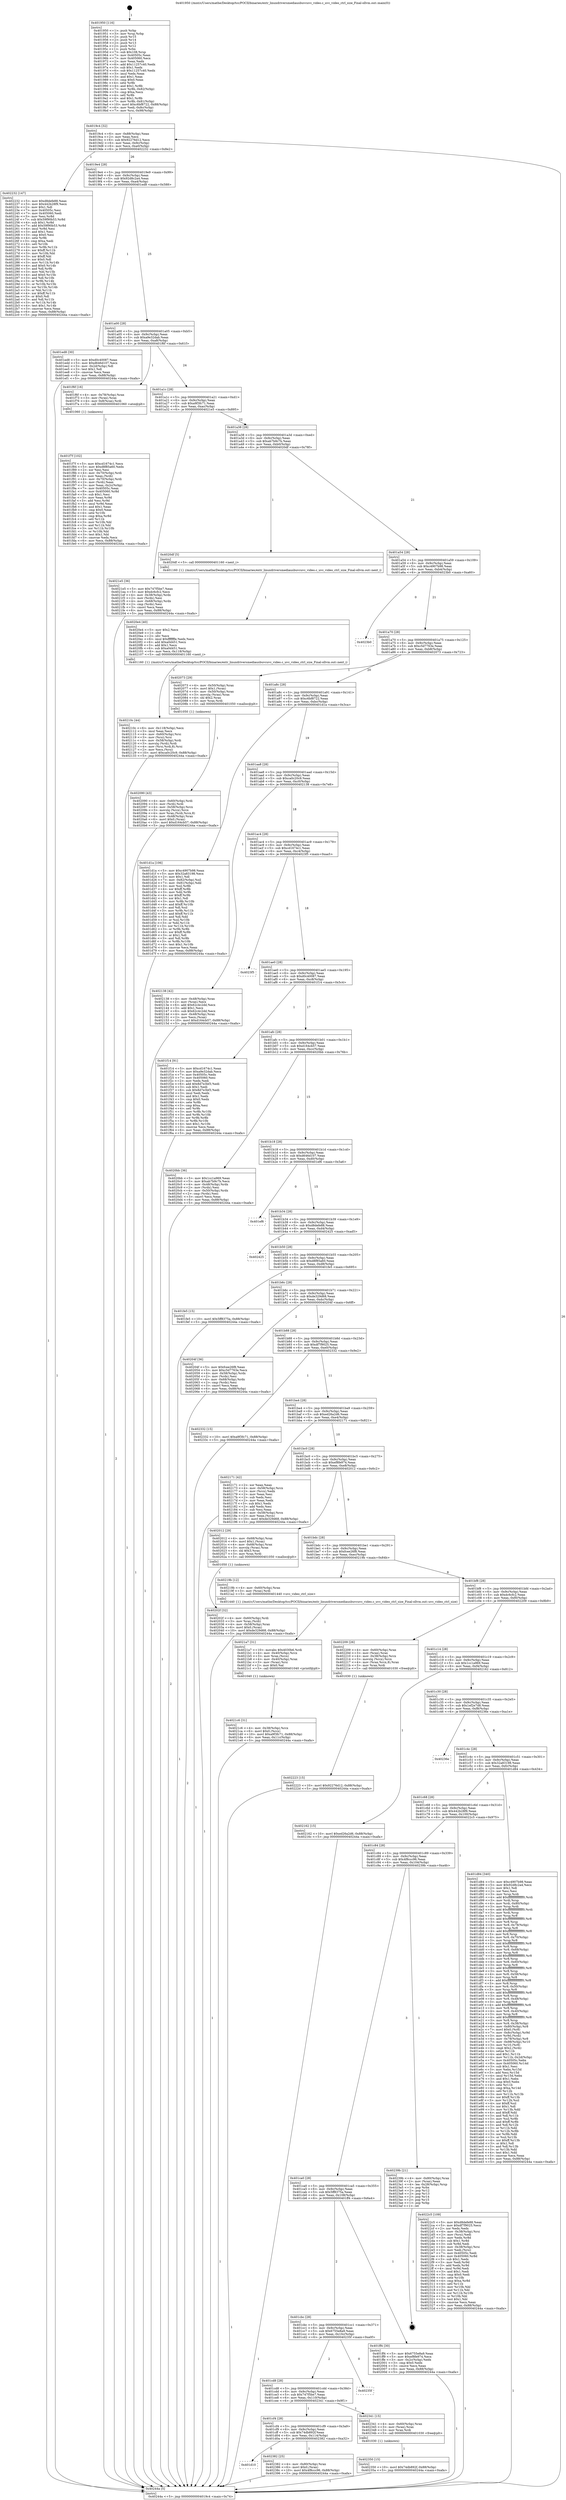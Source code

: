 digraph "0x401950" {
  label = "0x401950 (/mnt/c/Users/mathe/Desktop/tcc/POCII/binaries/extr_linuxdriversmediausbuvcuvc_video.c_uvc_video_ctrl_size_Final-ollvm.out::main(0))"
  labelloc = "t"
  node[shape=record]

  Entry [label="",width=0.3,height=0.3,shape=circle,fillcolor=black,style=filled]
  "0x4019c4" [label="{
     0x4019c4 [32]\l
     | [instrs]\l
     &nbsp;&nbsp;0x4019c4 \<+6\>: mov -0x88(%rbp),%eax\l
     &nbsp;&nbsp;0x4019ca \<+2\>: mov %eax,%ecx\l
     &nbsp;&nbsp;0x4019cc \<+6\>: sub $0x92276d12,%ecx\l
     &nbsp;&nbsp;0x4019d2 \<+6\>: mov %eax,-0x9c(%rbp)\l
     &nbsp;&nbsp;0x4019d8 \<+6\>: mov %ecx,-0xa0(%rbp)\l
     &nbsp;&nbsp;0x4019de \<+6\>: je 0000000000402232 \<main+0x8e2\>\l
  }"]
  "0x402232" [label="{
     0x402232 [147]\l
     | [instrs]\l
     &nbsp;&nbsp;0x402232 \<+5\>: mov $0xd8defe88,%eax\l
     &nbsp;&nbsp;0x402237 \<+5\>: mov $0x442b28f9,%ecx\l
     &nbsp;&nbsp;0x40223c \<+2\>: mov $0x1,%dl\l
     &nbsp;&nbsp;0x40223e \<+7\>: mov 0x40505c,%esi\l
     &nbsp;&nbsp;0x402245 \<+7\>: mov 0x405060,%edi\l
     &nbsp;&nbsp;0x40224c \<+3\>: mov %esi,%r8d\l
     &nbsp;&nbsp;0x40224f \<+7\>: sub $0x59f90b53,%r8d\l
     &nbsp;&nbsp;0x402256 \<+4\>: sub $0x1,%r8d\l
     &nbsp;&nbsp;0x40225a \<+7\>: add $0x59f90b53,%r8d\l
     &nbsp;&nbsp;0x402261 \<+4\>: imul %r8d,%esi\l
     &nbsp;&nbsp;0x402265 \<+3\>: and $0x1,%esi\l
     &nbsp;&nbsp;0x402268 \<+3\>: cmp $0x0,%esi\l
     &nbsp;&nbsp;0x40226b \<+4\>: sete %r9b\l
     &nbsp;&nbsp;0x40226f \<+3\>: cmp $0xa,%edi\l
     &nbsp;&nbsp;0x402272 \<+4\>: setl %r10b\l
     &nbsp;&nbsp;0x402276 \<+3\>: mov %r9b,%r11b\l
     &nbsp;&nbsp;0x402279 \<+4\>: xor $0xff,%r11b\l
     &nbsp;&nbsp;0x40227d \<+3\>: mov %r10b,%bl\l
     &nbsp;&nbsp;0x402280 \<+3\>: xor $0xff,%bl\l
     &nbsp;&nbsp;0x402283 \<+3\>: xor $0x0,%dl\l
     &nbsp;&nbsp;0x402286 \<+3\>: mov %r11b,%r14b\l
     &nbsp;&nbsp;0x402289 \<+4\>: and $0x0,%r14b\l
     &nbsp;&nbsp;0x40228d \<+3\>: and %dl,%r9b\l
     &nbsp;&nbsp;0x402290 \<+3\>: mov %bl,%r15b\l
     &nbsp;&nbsp;0x402293 \<+4\>: and $0x0,%r15b\l
     &nbsp;&nbsp;0x402297 \<+3\>: and %dl,%r10b\l
     &nbsp;&nbsp;0x40229a \<+3\>: or %r9b,%r14b\l
     &nbsp;&nbsp;0x40229d \<+3\>: or %r10b,%r15b\l
     &nbsp;&nbsp;0x4022a0 \<+3\>: xor %r15b,%r14b\l
     &nbsp;&nbsp;0x4022a3 \<+3\>: or %bl,%r11b\l
     &nbsp;&nbsp;0x4022a6 \<+4\>: xor $0xff,%r11b\l
     &nbsp;&nbsp;0x4022aa \<+3\>: or $0x0,%dl\l
     &nbsp;&nbsp;0x4022ad \<+3\>: and %dl,%r11b\l
     &nbsp;&nbsp;0x4022b0 \<+3\>: or %r11b,%r14b\l
     &nbsp;&nbsp;0x4022b3 \<+4\>: test $0x1,%r14b\l
     &nbsp;&nbsp;0x4022b7 \<+3\>: cmovne %ecx,%eax\l
     &nbsp;&nbsp;0x4022ba \<+6\>: mov %eax,-0x88(%rbp)\l
     &nbsp;&nbsp;0x4022c0 \<+5\>: jmp 000000000040244a \<main+0xafa\>\l
  }"]
  "0x4019e4" [label="{
     0x4019e4 [28]\l
     | [instrs]\l
     &nbsp;&nbsp;0x4019e4 \<+5\>: jmp 00000000004019e9 \<main+0x99\>\l
     &nbsp;&nbsp;0x4019e9 \<+6\>: mov -0x9c(%rbp),%eax\l
     &nbsp;&nbsp;0x4019ef \<+5\>: sub $0x92d8c2a4,%eax\l
     &nbsp;&nbsp;0x4019f4 \<+6\>: mov %eax,-0xa4(%rbp)\l
     &nbsp;&nbsp;0x4019fa \<+6\>: je 0000000000401ed8 \<main+0x588\>\l
  }"]
  Exit [label="",width=0.3,height=0.3,shape=circle,fillcolor=black,style=filled,peripheries=2]
  "0x401ed8" [label="{
     0x401ed8 [30]\l
     | [instrs]\l
     &nbsp;&nbsp;0x401ed8 \<+5\>: mov $0xd0c40087,%eax\l
     &nbsp;&nbsp;0x401edd \<+5\>: mov $0xd646d107,%ecx\l
     &nbsp;&nbsp;0x401ee2 \<+3\>: mov -0x2d(%rbp),%dl\l
     &nbsp;&nbsp;0x401ee5 \<+3\>: test $0x1,%dl\l
     &nbsp;&nbsp;0x401ee8 \<+3\>: cmovne %ecx,%eax\l
     &nbsp;&nbsp;0x401eeb \<+6\>: mov %eax,-0x88(%rbp)\l
     &nbsp;&nbsp;0x401ef1 \<+5\>: jmp 000000000040244a \<main+0xafa\>\l
  }"]
  "0x401a00" [label="{
     0x401a00 [28]\l
     | [instrs]\l
     &nbsp;&nbsp;0x401a00 \<+5\>: jmp 0000000000401a05 \<main+0xb5\>\l
     &nbsp;&nbsp;0x401a05 \<+6\>: mov -0x9c(%rbp),%eax\l
     &nbsp;&nbsp;0x401a0b \<+5\>: sub $0xa9e32dab,%eax\l
     &nbsp;&nbsp;0x401a10 \<+6\>: mov %eax,-0xa8(%rbp)\l
     &nbsp;&nbsp;0x401a16 \<+6\>: je 0000000000401f6f \<main+0x61f\>\l
  }"]
  "0x401d10" [label="{
     0x401d10\l
  }", style=dashed]
  "0x401f6f" [label="{
     0x401f6f [16]\l
     | [instrs]\l
     &nbsp;&nbsp;0x401f6f \<+4\>: mov -0x78(%rbp),%rax\l
     &nbsp;&nbsp;0x401f73 \<+3\>: mov (%rax),%rax\l
     &nbsp;&nbsp;0x401f76 \<+4\>: mov 0x8(%rax),%rdi\l
     &nbsp;&nbsp;0x401f7a \<+5\>: call 0000000000401060 \<atoi@plt\>\l
     | [calls]\l
     &nbsp;&nbsp;0x401060 \{1\} (unknown)\l
  }"]
  "0x401a1c" [label="{
     0x401a1c [28]\l
     | [instrs]\l
     &nbsp;&nbsp;0x401a1c \<+5\>: jmp 0000000000401a21 \<main+0xd1\>\l
     &nbsp;&nbsp;0x401a21 \<+6\>: mov -0x9c(%rbp),%eax\l
     &nbsp;&nbsp;0x401a27 \<+5\>: sub $0xa9f3fc71,%eax\l
     &nbsp;&nbsp;0x401a2c \<+6\>: mov %eax,-0xac(%rbp)\l
     &nbsp;&nbsp;0x401a32 \<+6\>: je 00000000004021e5 \<main+0x895\>\l
  }"]
  "0x402382" [label="{
     0x402382 [25]\l
     | [instrs]\l
     &nbsp;&nbsp;0x402382 \<+4\>: mov -0x80(%rbp),%rax\l
     &nbsp;&nbsp;0x402386 \<+6\>: movl $0x0,(%rax)\l
     &nbsp;&nbsp;0x40238c \<+10\>: movl $0x4f8ccc96,-0x88(%rbp)\l
     &nbsp;&nbsp;0x402396 \<+5\>: jmp 000000000040244a \<main+0xafa\>\l
  }"]
  "0x4021e5" [label="{
     0x4021e5 [36]\l
     | [instrs]\l
     &nbsp;&nbsp;0x4021e5 \<+5\>: mov $0x747f5be7,%eax\l
     &nbsp;&nbsp;0x4021ea \<+5\>: mov $0xdc6cfc2,%ecx\l
     &nbsp;&nbsp;0x4021ef \<+4\>: mov -0x38(%rbp),%rdx\l
     &nbsp;&nbsp;0x4021f3 \<+2\>: mov (%rdx),%esi\l
     &nbsp;&nbsp;0x4021f5 \<+4\>: mov -0x68(%rbp),%rdx\l
     &nbsp;&nbsp;0x4021f9 \<+2\>: cmp (%rdx),%esi\l
     &nbsp;&nbsp;0x4021fb \<+3\>: cmovl %ecx,%eax\l
     &nbsp;&nbsp;0x4021fe \<+6\>: mov %eax,-0x88(%rbp)\l
     &nbsp;&nbsp;0x402204 \<+5\>: jmp 000000000040244a \<main+0xafa\>\l
  }"]
  "0x401a38" [label="{
     0x401a38 [28]\l
     | [instrs]\l
     &nbsp;&nbsp;0x401a38 \<+5\>: jmp 0000000000401a3d \<main+0xed\>\l
     &nbsp;&nbsp;0x401a3d \<+6\>: mov -0x9c(%rbp),%eax\l
     &nbsp;&nbsp;0x401a43 \<+5\>: sub $0xab7b9c7b,%eax\l
     &nbsp;&nbsp;0x401a48 \<+6\>: mov %eax,-0xb0(%rbp)\l
     &nbsp;&nbsp;0x401a4e \<+6\>: je 00000000004020df \<main+0x78f\>\l
  }"]
  "0x402350" [label="{
     0x402350 [15]\l
     | [instrs]\l
     &nbsp;&nbsp;0x402350 \<+10\>: movl $0x74db892f,-0x88(%rbp)\l
     &nbsp;&nbsp;0x40235a \<+5\>: jmp 000000000040244a \<main+0xafa\>\l
  }"]
  "0x4020df" [label="{
     0x4020df [5]\l
     | [instrs]\l
     &nbsp;&nbsp;0x4020df \<+5\>: call 0000000000401160 \<next_i\>\l
     | [calls]\l
     &nbsp;&nbsp;0x401160 \{1\} (/mnt/c/Users/mathe/Desktop/tcc/POCII/binaries/extr_linuxdriversmediausbuvcuvc_video.c_uvc_video_ctrl_size_Final-ollvm.out::next_i)\l
  }"]
  "0x401a54" [label="{
     0x401a54 [28]\l
     | [instrs]\l
     &nbsp;&nbsp;0x401a54 \<+5\>: jmp 0000000000401a59 \<main+0x109\>\l
     &nbsp;&nbsp;0x401a59 \<+6\>: mov -0x9c(%rbp),%eax\l
     &nbsp;&nbsp;0x401a5f \<+5\>: sub $0xc4907b98,%eax\l
     &nbsp;&nbsp;0x401a64 \<+6\>: mov %eax,-0xb4(%rbp)\l
     &nbsp;&nbsp;0x401a6a \<+6\>: je 00000000004023b0 \<main+0xa60\>\l
  }"]
  "0x401cf4" [label="{
     0x401cf4 [28]\l
     | [instrs]\l
     &nbsp;&nbsp;0x401cf4 \<+5\>: jmp 0000000000401cf9 \<main+0x3a9\>\l
     &nbsp;&nbsp;0x401cf9 \<+6\>: mov -0x9c(%rbp),%eax\l
     &nbsp;&nbsp;0x401cff \<+5\>: sub $0x74db892f,%eax\l
     &nbsp;&nbsp;0x401d04 \<+6\>: mov %eax,-0x114(%rbp)\l
     &nbsp;&nbsp;0x401d0a \<+6\>: je 0000000000402382 \<main+0xa32\>\l
  }"]
  "0x4023b0" [label="{
     0x4023b0\l
  }", style=dashed]
  "0x401a70" [label="{
     0x401a70 [28]\l
     | [instrs]\l
     &nbsp;&nbsp;0x401a70 \<+5\>: jmp 0000000000401a75 \<main+0x125\>\l
     &nbsp;&nbsp;0x401a75 \<+6\>: mov -0x9c(%rbp),%eax\l
     &nbsp;&nbsp;0x401a7b \<+5\>: sub $0xc5d7763e,%eax\l
     &nbsp;&nbsp;0x401a80 \<+6\>: mov %eax,-0xb8(%rbp)\l
     &nbsp;&nbsp;0x401a86 \<+6\>: je 0000000000402073 \<main+0x723\>\l
  }"]
  "0x402341" [label="{
     0x402341 [15]\l
     | [instrs]\l
     &nbsp;&nbsp;0x402341 \<+4\>: mov -0x60(%rbp),%rax\l
     &nbsp;&nbsp;0x402345 \<+3\>: mov (%rax),%rax\l
     &nbsp;&nbsp;0x402348 \<+3\>: mov %rax,%rdi\l
     &nbsp;&nbsp;0x40234b \<+5\>: call 0000000000401030 \<free@plt\>\l
     | [calls]\l
     &nbsp;&nbsp;0x401030 \{1\} (unknown)\l
  }"]
  "0x402073" [label="{
     0x402073 [29]\l
     | [instrs]\l
     &nbsp;&nbsp;0x402073 \<+4\>: mov -0x50(%rbp),%rax\l
     &nbsp;&nbsp;0x402077 \<+6\>: movl $0x1,(%rax)\l
     &nbsp;&nbsp;0x40207d \<+4\>: mov -0x50(%rbp),%rax\l
     &nbsp;&nbsp;0x402081 \<+3\>: movslq (%rax),%rax\l
     &nbsp;&nbsp;0x402084 \<+4\>: shl $0x2,%rax\l
     &nbsp;&nbsp;0x402088 \<+3\>: mov %rax,%rdi\l
     &nbsp;&nbsp;0x40208b \<+5\>: call 0000000000401050 \<malloc@plt\>\l
     | [calls]\l
     &nbsp;&nbsp;0x401050 \{1\} (unknown)\l
  }"]
  "0x401a8c" [label="{
     0x401a8c [28]\l
     | [instrs]\l
     &nbsp;&nbsp;0x401a8c \<+5\>: jmp 0000000000401a91 \<main+0x141\>\l
     &nbsp;&nbsp;0x401a91 \<+6\>: mov -0x9c(%rbp),%eax\l
     &nbsp;&nbsp;0x401a97 \<+5\>: sub $0xc6bf8722,%eax\l
     &nbsp;&nbsp;0x401a9c \<+6\>: mov %eax,-0xbc(%rbp)\l
     &nbsp;&nbsp;0x401aa2 \<+6\>: je 0000000000401d1a \<main+0x3ca\>\l
  }"]
  "0x401cd8" [label="{
     0x401cd8 [28]\l
     | [instrs]\l
     &nbsp;&nbsp;0x401cd8 \<+5\>: jmp 0000000000401cdd \<main+0x38d\>\l
     &nbsp;&nbsp;0x401cdd \<+6\>: mov -0x9c(%rbp),%eax\l
     &nbsp;&nbsp;0x401ce3 \<+5\>: sub $0x747f5be7,%eax\l
     &nbsp;&nbsp;0x401ce8 \<+6\>: mov %eax,-0x110(%rbp)\l
     &nbsp;&nbsp;0x401cee \<+6\>: je 0000000000402341 \<main+0x9f1\>\l
  }"]
  "0x401d1a" [label="{
     0x401d1a [106]\l
     | [instrs]\l
     &nbsp;&nbsp;0x401d1a \<+5\>: mov $0xc4907b98,%eax\l
     &nbsp;&nbsp;0x401d1f \<+5\>: mov $0x32a83198,%ecx\l
     &nbsp;&nbsp;0x401d24 \<+2\>: mov $0x1,%dl\l
     &nbsp;&nbsp;0x401d26 \<+7\>: mov -0x82(%rbp),%sil\l
     &nbsp;&nbsp;0x401d2d \<+7\>: mov -0x81(%rbp),%dil\l
     &nbsp;&nbsp;0x401d34 \<+3\>: mov %sil,%r8b\l
     &nbsp;&nbsp;0x401d37 \<+4\>: xor $0xff,%r8b\l
     &nbsp;&nbsp;0x401d3b \<+3\>: mov %dil,%r9b\l
     &nbsp;&nbsp;0x401d3e \<+4\>: xor $0xff,%r9b\l
     &nbsp;&nbsp;0x401d42 \<+3\>: xor $0x1,%dl\l
     &nbsp;&nbsp;0x401d45 \<+3\>: mov %r8b,%r10b\l
     &nbsp;&nbsp;0x401d48 \<+4\>: and $0xff,%r10b\l
     &nbsp;&nbsp;0x401d4c \<+3\>: and %dl,%sil\l
     &nbsp;&nbsp;0x401d4f \<+3\>: mov %r9b,%r11b\l
     &nbsp;&nbsp;0x401d52 \<+4\>: and $0xff,%r11b\l
     &nbsp;&nbsp;0x401d56 \<+3\>: and %dl,%dil\l
     &nbsp;&nbsp;0x401d59 \<+3\>: or %sil,%r10b\l
     &nbsp;&nbsp;0x401d5c \<+3\>: or %dil,%r11b\l
     &nbsp;&nbsp;0x401d5f \<+3\>: xor %r11b,%r10b\l
     &nbsp;&nbsp;0x401d62 \<+3\>: or %r9b,%r8b\l
     &nbsp;&nbsp;0x401d65 \<+4\>: xor $0xff,%r8b\l
     &nbsp;&nbsp;0x401d69 \<+3\>: or $0x1,%dl\l
     &nbsp;&nbsp;0x401d6c \<+3\>: and %dl,%r8b\l
     &nbsp;&nbsp;0x401d6f \<+3\>: or %r8b,%r10b\l
     &nbsp;&nbsp;0x401d72 \<+4\>: test $0x1,%r10b\l
     &nbsp;&nbsp;0x401d76 \<+3\>: cmovne %ecx,%eax\l
     &nbsp;&nbsp;0x401d79 \<+6\>: mov %eax,-0x88(%rbp)\l
     &nbsp;&nbsp;0x401d7f \<+5\>: jmp 000000000040244a \<main+0xafa\>\l
  }"]
  "0x401aa8" [label="{
     0x401aa8 [28]\l
     | [instrs]\l
     &nbsp;&nbsp;0x401aa8 \<+5\>: jmp 0000000000401aad \<main+0x15d\>\l
     &nbsp;&nbsp;0x401aad \<+6\>: mov -0x9c(%rbp),%eax\l
     &nbsp;&nbsp;0x401ab3 \<+5\>: sub $0xca0c20c9,%eax\l
     &nbsp;&nbsp;0x401ab8 \<+6\>: mov %eax,-0xc0(%rbp)\l
     &nbsp;&nbsp;0x401abe \<+6\>: je 0000000000402138 \<main+0x7e8\>\l
  }"]
  "0x40244a" [label="{
     0x40244a [5]\l
     | [instrs]\l
     &nbsp;&nbsp;0x40244a \<+5\>: jmp 00000000004019c4 \<main+0x74\>\l
  }"]
  "0x401950" [label="{
     0x401950 [116]\l
     | [instrs]\l
     &nbsp;&nbsp;0x401950 \<+1\>: push %rbp\l
     &nbsp;&nbsp;0x401951 \<+3\>: mov %rsp,%rbp\l
     &nbsp;&nbsp;0x401954 \<+2\>: push %r15\l
     &nbsp;&nbsp;0x401956 \<+2\>: push %r14\l
     &nbsp;&nbsp;0x401958 \<+2\>: push %r13\l
     &nbsp;&nbsp;0x40195a \<+2\>: push %r12\l
     &nbsp;&nbsp;0x40195c \<+1\>: push %rbx\l
     &nbsp;&nbsp;0x40195d \<+7\>: sub $0x108,%rsp\l
     &nbsp;&nbsp;0x401964 \<+7\>: mov 0x40505c,%eax\l
     &nbsp;&nbsp;0x40196b \<+7\>: mov 0x405060,%ecx\l
     &nbsp;&nbsp;0x401972 \<+2\>: mov %eax,%edx\l
     &nbsp;&nbsp;0x401974 \<+6\>: add $0x11257c40,%edx\l
     &nbsp;&nbsp;0x40197a \<+3\>: sub $0x1,%edx\l
     &nbsp;&nbsp;0x40197d \<+6\>: sub $0x11257c40,%edx\l
     &nbsp;&nbsp;0x401983 \<+3\>: imul %edx,%eax\l
     &nbsp;&nbsp;0x401986 \<+3\>: and $0x1,%eax\l
     &nbsp;&nbsp;0x401989 \<+3\>: cmp $0x0,%eax\l
     &nbsp;&nbsp;0x40198c \<+4\>: sete %r8b\l
     &nbsp;&nbsp;0x401990 \<+4\>: and $0x1,%r8b\l
     &nbsp;&nbsp;0x401994 \<+7\>: mov %r8b,-0x82(%rbp)\l
     &nbsp;&nbsp;0x40199b \<+3\>: cmp $0xa,%ecx\l
     &nbsp;&nbsp;0x40199e \<+4\>: setl %r8b\l
     &nbsp;&nbsp;0x4019a2 \<+4\>: and $0x1,%r8b\l
     &nbsp;&nbsp;0x4019a6 \<+7\>: mov %r8b,-0x81(%rbp)\l
     &nbsp;&nbsp;0x4019ad \<+10\>: movl $0xc6bf8722,-0x88(%rbp)\l
     &nbsp;&nbsp;0x4019b7 \<+6\>: mov %edi,-0x8c(%rbp)\l
     &nbsp;&nbsp;0x4019bd \<+7\>: mov %rsi,-0x98(%rbp)\l
  }"]
  "0x40235f" [label="{
     0x40235f\l
  }", style=dashed]
  "0x402138" [label="{
     0x402138 [42]\l
     | [instrs]\l
     &nbsp;&nbsp;0x402138 \<+4\>: mov -0x48(%rbp),%rax\l
     &nbsp;&nbsp;0x40213c \<+2\>: mov (%rax),%ecx\l
     &nbsp;&nbsp;0x40213e \<+6\>: add $0x62c4c2dd,%ecx\l
     &nbsp;&nbsp;0x402144 \<+3\>: add $0x1,%ecx\l
     &nbsp;&nbsp;0x402147 \<+6\>: sub $0x62c4c2dd,%ecx\l
     &nbsp;&nbsp;0x40214d \<+4\>: mov -0x48(%rbp),%rax\l
     &nbsp;&nbsp;0x402151 \<+2\>: mov %ecx,(%rax)\l
     &nbsp;&nbsp;0x402153 \<+10\>: movl $0xd164cb57,-0x88(%rbp)\l
     &nbsp;&nbsp;0x40215d \<+5\>: jmp 000000000040244a \<main+0xafa\>\l
  }"]
  "0x401ac4" [label="{
     0x401ac4 [28]\l
     | [instrs]\l
     &nbsp;&nbsp;0x401ac4 \<+5\>: jmp 0000000000401ac9 \<main+0x179\>\l
     &nbsp;&nbsp;0x401ac9 \<+6\>: mov -0x9c(%rbp),%eax\l
     &nbsp;&nbsp;0x401acf \<+5\>: sub $0xcd1674c1,%eax\l
     &nbsp;&nbsp;0x401ad4 \<+6\>: mov %eax,-0xc4(%rbp)\l
     &nbsp;&nbsp;0x401ada \<+6\>: je 00000000004023f5 \<main+0xaa5\>\l
  }"]
  "0x402223" [label="{
     0x402223 [15]\l
     | [instrs]\l
     &nbsp;&nbsp;0x402223 \<+10\>: movl $0x92276d12,-0x88(%rbp)\l
     &nbsp;&nbsp;0x40222d \<+5\>: jmp 000000000040244a \<main+0xafa\>\l
  }"]
  "0x4023f5" [label="{
     0x4023f5\l
  }", style=dashed]
  "0x401ae0" [label="{
     0x401ae0 [28]\l
     | [instrs]\l
     &nbsp;&nbsp;0x401ae0 \<+5\>: jmp 0000000000401ae5 \<main+0x195\>\l
     &nbsp;&nbsp;0x401ae5 \<+6\>: mov -0x9c(%rbp),%eax\l
     &nbsp;&nbsp;0x401aeb \<+5\>: sub $0xd0c40087,%eax\l
     &nbsp;&nbsp;0x401af0 \<+6\>: mov %eax,-0xc8(%rbp)\l
     &nbsp;&nbsp;0x401af6 \<+6\>: je 0000000000401f14 \<main+0x5c4\>\l
  }"]
  "0x4021c6" [label="{
     0x4021c6 [31]\l
     | [instrs]\l
     &nbsp;&nbsp;0x4021c6 \<+4\>: mov -0x38(%rbp),%rcx\l
     &nbsp;&nbsp;0x4021ca \<+6\>: movl $0x0,(%rcx)\l
     &nbsp;&nbsp;0x4021d0 \<+10\>: movl $0xa9f3fc71,-0x88(%rbp)\l
     &nbsp;&nbsp;0x4021da \<+6\>: mov %eax,-0x11c(%rbp)\l
     &nbsp;&nbsp;0x4021e0 \<+5\>: jmp 000000000040244a \<main+0xafa\>\l
  }"]
  "0x401f14" [label="{
     0x401f14 [91]\l
     | [instrs]\l
     &nbsp;&nbsp;0x401f14 \<+5\>: mov $0xcd1674c1,%eax\l
     &nbsp;&nbsp;0x401f19 \<+5\>: mov $0xa9e32dab,%ecx\l
     &nbsp;&nbsp;0x401f1e \<+7\>: mov 0x40505c,%edx\l
     &nbsp;&nbsp;0x401f25 \<+7\>: mov 0x405060,%esi\l
     &nbsp;&nbsp;0x401f2c \<+2\>: mov %edx,%edi\l
     &nbsp;&nbsp;0x401f2e \<+6\>: add $0x8d7e3bf3,%edi\l
     &nbsp;&nbsp;0x401f34 \<+3\>: sub $0x1,%edi\l
     &nbsp;&nbsp;0x401f37 \<+6\>: sub $0x8d7e3bf3,%edi\l
     &nbsp;&nbsp;0x401f3d \<+3\>: imul %edi,%edx\l
     &nbsp;&nbsp;0x401f40 \<+3\>: and $0x1,%edx\l
     &nbsp;&nbsp;0x401f43 \<+3\>: cmp $0x0,%edx\l
     &nbsp;&nbsp;0x401f46 \<+4\>: sete %r8b\l
     &nbsp;&nbsp;0x401f4a \<+3\>: cmp $0xa,%esi\l
     &nbsp;&nbsp;0x401f4d \<+4\>: setl %r9b\l
     &nbsp;&nbsp;0x401f51 \<+3\>: mov %r8b,%r10b\l
     &nbsp;&nbsp;0x401f54 \<+3\>: and %r9b,%r10b\l
     &nbsp;&nbsp;0x401f57 \<+3\>: xor %r9b,%r8b\l
     &nbsp;&nbsp;0x401f5a \<+3\>: or %r8b,%r10b\l
     &nbsp;&nbsp;0x401f5d \<+4\>: test $0x1,%r10b\l
     &nbsp;&nbsp;0x401f61 \<+3\>: cmovne %ecx,%eax\l
     &nbsp;&nbsp;0x401f64 \<+6\>: mov %eax,-0x88(%rbp)\l
     &nbsp;&nbsp;0x401f6a \<+5\>: jmp 000000000040244a \<main+0xafa\>\l
  }"]
  "0x401afc" [label="{
     0x401afc [28]\l
     | [instrs]\l
     &nbsp;&nbsp;0x401afc \<+5\>: jmp 0000000000401b01 \<main+0x1b1\>\l
     &nbsp;&nbsp;0x401b01 \<+6\>: mov -0x9c(%rbp),%eax\l
     &nbsp;&nbsp;0x401b07 \<+5\>: sub $0xd164cb57,%eax\l
     &nbsp;&nbsp;0x401b0c \<+6\>: mov %eax,-0xcc(%rbp)\l
     &nbsp;&nbsp;0x401b12 \<+6\>: je 00000000004020bb \<main+0x76b\>\l
  }"]
  "0x4021a7" [label="{
     0x4021a7 [31]\l
     | [instrs]\l
     &nbsp;&nbsp;0x4021a7 \<+10\>: movabs $0x4030b6,%rdi\l
     &nbsp;&nbsp;0x4021b1 \<+4\>: mov -0x40(%rbp),%rcx\l
     &nbsp;&nbsp;0x4021b5 \<+3\>: mov %rax,(%rcx)\l
     &nbsp;&nbsp;0x4021b8 \<+4\>: mov -0x40(%rbp),%rax\l
     &nbsp;&nbsp;0x4021bc \<+3\>: mov (%rax),%rsi\l
     &nbsp;&nbsp;0x4021bf \<+2\>: mov $0x0,%al\l
     &nbsp;&nbsp;0x4021c1 \<+5\>: call 0000000000401040 \<printf@plt\>\l
     | [calls]\l
     &nbsp;&nbsp;0x401040 \{1\} (unknown)\l
  }"]
  "0x4020bb" [label="{
     0x4020bb [36]\l
     | [instrs]\l
     &nbsp;&nbsp;0x4020bb \<+5\>: mov $0x1cc1a969,%eax\l
     &nbsp;&nbsp;0x4020c0 \<+5\>: mov $0xab7b9c7b,%ecx\l
     &nbsp;&nbsp;0x4020c5 \<+4\>: mov -0x48(%rbp),%rdx\l
     &nbsp;&nbsp;0x4020c9 \<+2\>: mov (%rdx),%esi\l
     &nbsp;&nbsp;0x4020cb \<+4\>: mov -0x50(%rbp),%rdx\l
     &nbsp;&nbsp;0x4020cf \<+2\>: cmp (%rdx),%esi\l
     &nbsp;&nbsp;0x4020d1 \<+3\>: cmovl %ecx,%eax\l
     &nbsp;&nbsp;0x4020d4 \<+6\>: mov %eax,-0x88(%rbp)\l
     &nbsp;&nbsp;0x4020da \<+5\>: jmp 000000000040244a \<main+0xafa\>\l
  }"]
  "0x401b18" [label="{
     0x401b18 [28]\l
     | [instrs]\l
     &nbsp;&nbsp;0x401b18 \<+5\>: jmp 0000000000401b1d \<main+0x1cd\>\l
     &nbsp;&nbsp;0x401b1d \<+6\>: mov -0x9c(%rbp),%eax\l
     &nbsp;&nbsp;0x401b23 \<+5\>: sub $0xd646d107,%eax\l
     &nbsp;&nbsp;0x401b28 \<+6\>: mov %eax,-0xd0(%rbp)\l
     &nbsp;&nbsp;0x401b2e \<+6\>: je 0000000000401ef6 \<main+0x5a6\>\l
  }"]
  "0x40210c" [label="{
     0x40210c [44]\l
     | [instrs]\l
     &nbsp;&nbsp;0x40210c \<+6\>: mov -0x118(%rbp),%ecx\l
     &nbsp;&nbsp;0x402112 \<+3\>: imul %eax,%ecx\l
     &nbsp;&nbsp;0x402115 \<+4\>: mov -0x60(%rbp),%rsi\l
     &nbsp;&nbsp;0x402119 \<+3\>: mov (%rsi),%rsi\l
     &nbsp;&nbsp;0x40211c \<+4\>: mov -0x58(%rbp),%rdi\l
     &nbsp;&nbsp;0x402120 \<+3\>: movslq (%rdi),%rdi\l
     &nbsp;&nbsp;0x402123 \<+4\>: mov (%rsi,%rdi,8),%rsi\l
     &nbsp;&nbsp;0x402127 \<+2\>: mov %ecx,(%rsi)\l
     &nbsp;&nbsp;0x402129 \<+10\>: movl $0xca0c20c9,-0x88(%rbp)\l
     &nbsp;&nbsp;0x402133 \<+5\>: jmp 000000000040244a \<main+0xafa\>\l
  }"]
  "0x401ef6" [label="{
     0x401ef6\l
  }", style=dashed]
  "0x401b34" [label="{
     0x401b34 [28]\l
     | [instrs]\l
     &nbsp;&nbsp;0x401b34 \<+5\>: jmp 0000000000401b39 \<main+0x1e9\>\l
     &nbsp;&nbsp;0x401b39 \<+6\>: mov -0x9c(%rbp),%eax\l
     &nbsp;&nbsp;0x401b3f \<+5\>: sub $0xd8defe88,%eax\l
     &nbsp;&nbsp;0x401b44 \<+6\>: mov %eax,-0xd4(%rbp)\l
     &nbsp;&nbsp;0x401b4a \<+6\>: je 0000000000402425 \<main+0xad5\>\l
  }"]
  "0x4020e4" [label="{
     0x4020e4 [40]\l
     | [instrs]\l
     &nbsp;&nbsp;0x4020e4 \<+5\>: mov $0x2,%ecx\l
     &nbsp;&nbsp;0x4020e9 \<+1\>: cltd\l
     &nbsp;&nbsp;0x4020ea \<+2\>: idiv %ecx\l
     &nbsp;&nbsp;0x4020ec \<+6\>: imul $0xfffffffe,%edx,%ecx\l
     &nbsp;&nbsp;0x4020f2 \<+6\>: add $0xa0d451,%ecx\l
     &nbsp;&nbsp;0x4020f8 \<+3\>: add $0x1,%ecx\l
     &nbsp;&nbsp;0x4020fb \<+6\>: sub $0xa0d451,%ecx\l
     &nbsp;&nbsp;0x402101 \<+6\>: mov %ecx,-0x118(%rbp)\l
     &nbsp;&nbsp;0x402107 \<+5\>: call 0000000000401160 \<next_i\>\l
     | [calls]\l
     &nbsp;&nbsp;0x401160 \{1\} (/mnt/c/Users/mathe/Desktop/tcc/POCII/binaries/extr_linuxdriversmediausbuvcuvc_video.c_uvc_video_ctrl_size_Final-ollvm.out::next_i)\l
  }"]
  "0x402425" [label="{
     0x402425\l
  }", style=dashed]
  "0x401b50" [label="{
     0x401b50 [28]\l
     | [instrs]\l
     &nbsp;&nbsp;0x401b50 \<+5\>: jmp 0000000000401b55 \<main+0x205\>\l
     &nbsp;&nbsp;0x401b55 \<+6\>: mov -0x9c(%rbp),%eax\l
     &nbsp;&nbsp;0x401b5b \<+5\>: sub $0xd8f85a60,%eax\l
     &nbsp;&nbsp;0x401b60 \<+6\>: mov %eax,-0xd8(%rbp)\l
     &nbsp;&nbsp;0x401b66 \<+6\>: je 0000000000401fe5 \<main+0x695\>\l
  }"]
  "0x402090" [label="{
     0x402090 [43]\l
     | [instrs]\l
     &nbsp;&nbsp;0x402090 \<+4\>: mov -0x60(%rbp),%rdi\l
     &nbsp;&nbsp;0x402094 \<+3\>: mov (%rdi),%rdi\l
     &nbsp;&nbsp;0x402097 \<+4\>: mov -0x58(%rbp),%rcx\l
     &nbsp;&nbsp;0x40209b \<+3\>: movslq (%rcx),%rcx\l
     &nbsp;&nbsp;0x40209e \<+4\>: mov %rax,(%rdi,%rcx,8)\l
     &nbsp;&nbsp;0x4020a2 \<+4\>: mov -0x48(%rbp),%rax\l
     &nbsp;&nbsp;0x4020a6 \<+6\>: movl $0x0,(%rax)\l
     &nbsp;&nbsp;0x4020ac \<+10\>: movl $0xd164cb57,-0x88(%rbp)\l
     &nbsp;&nbsp;0x4020b6 \<+5\>: jmp 000000000040244a \<main+0xafa\>\l
  }"]
  "0x401fe5" [label="{
     0x401fe5 [15]\l
     | [instrs]\l
     &nbsp;&nbsp;0x401fe5 \<+10\>: movl $0x5ff8375a,-0x88(%rbp)\l
     &nbsp;&nbsp;0x401fef \<+5\>: jmp 000000000040244a \<main+0xafa\>\l
  }"]
  "0x401b6c" [label="{
     0x401b6c [28]\l
     | [instrs]\l
     &nbsp;&nbsp;0x401b6c \<+5\>: jmp 0000000000401b71 \<main+0x221\>\l
     &nbsp;&nbsp;0x401b71 \<+6\>: mov -0x9c(%rbp),%eax\l
     &nbsp;&nbsp;0x401b77 \<+5\>: sub $0xde329d68,%eax\l
     &nbsp;&nbsp;0x401b7c \<+6\>: mov %eax,-0xdc(%rbp)\l
     &nbsp;&nbsp;0x401b82 \<+6\>: je 000000000040204f \<main+0x6ff\>\l
  }"]
  "0x40202f" [label="{
     0x40202f [32]\l
     | [instrs]\l
     &nbsp;&nbsp;0x40202f \<+4\>: mov -0x60(%rbp),%rdi\l
     &nbsp;&nbsp;0x402033 \<+3\>: mov %rax,(%rdi)\l
     &nbsp;&nbsp;0x402036 \<+4\>: mov -0x58(%rbp),%rax\l
     &nbsp;&nbsp;0x40203a \<+6\>: movl $0x0,(%rax)\l
     &nbsp;&nbsp;0x402040 \<+10\>: movl $0xde329d68,-0x88(%rbp)\l
     &nbsp;&nbsp;0x40204a \<+5\>: jmp 000000000040244a \<main+0xafa\>\l
  }"]
  "0x40204f" [label="{
     0x40204f [36]\l
     | [instrs]\l
     &nbsp;&nbsp;0x40204f \<+5\>: mov $0xfcee26f8,%eax\l
     &nbsp;&nbsp;0x402054 \<+5\>: mov $0xc5d7763e,%ecx\l
     &nbsp;&nbsp;0x402059 \<+4\>: mov -0x58(%rbp),%rdx\l
     &nbsp;&nbsp;0x40205d \<+2\>: mov (%rdx),%esi\l
     &nbsp;&nbsp;0x40205f \<+4\>: mov -0x68(%rbp),%rdx\l
     &nbsp;&nbsp;0x402063 \<+2\>: cmp (%rdx),%esi\l
     &nbsp;&nbsp;0x402065 \<+3\>: cmovl %ecx,%eax\l
     &nbsp;&nbsp;0x402068 \<+6\>: mov %eax,-0x88(%rbp)\l
     &nbsp;&nbsp;0x40206e \<+5\>: jmp 000000000040244a \<main+0xafa\>\l
  }"]
  "0x401b88" [label="{
     0x401b88 [28]\l
     | [instrs]\l
     &nbsp;&nbsp;0x401b88 \<+5\>: jmp 0000000000401b8d \<main+0x23d\>\l
     &nbsp;&nbsp;0x401b8d \<+6\>: mov -0x9c(%rbp),%eax\l
     &nbsp;&nbsp;0x401b93 \<+5\>: sub $0xdf7f9025,%eax\l
     &nbsp;&nbsp;0x401b98 \<+6\>: mov %eax,-0xe0(%rbp)\l
     &nbsp;&nbsp;0x401b9e \<+6\>: je 0000000000402332 \<main+0x9e2\>\l
  }"]
  "0x401cbc" [label="{
     0x401cbc [28]\l
     | [instrs]\l
     &nbsp;&nbsp;0x401cbc \<+5\>: jmp 0000000000401cc1 \<main+0x371\>\l
     &nbsp;&nbsp;0x401cc1 \<+6\>: mov -0x9c(%rbp),%eax\l
     &nbsp;&nbsp;0x401cc7 \<+5\>: sub $0x6755e8a9,%eax\l
     &nbsp;&nbsp;0x401ccc \<+6\>: mov %eax,-0x10c(%rbp)\l
     &nbsp;&nbsp;0x401cd2 \<+6\>: je 000000000040235f \<main+0xa0f\>\l
  }"]
  "0x402332" [label="{
     0x402332 [15]\l
     | [instrs]\l
     &nbsp;&nbsp;0x402332 \<+10\>: movl $0xa9f3fc71,-0x88(%rbp)\l
     &nbsp;&nbsp;0x40233c \<+5\>: jmp 000000000040244a \<main+0xafa\>\l
  }"]
  "0x401ba4" [label="{
     0x401ba4 [28]\l
     | [instrs]\l
     &nbsp;&nbsp;0x401ba4 \<+5\>: jmp 0000000000401ba9 \<main+0x259\>\l
     &nbsp;&nbsp;0x401ba9 \<+6\>: mov -0x9c(%rbp),%eax\l
     &nbsp;&nbsp;0x401baf \<+5\>: sub $0xed26a2d6,%eax\l
     &nbsp;&nbsp;0x401bb4 \<+6\>: mov %eax,-0xe4(%rbp)\l
     &nbsp;&nbsp;0x401bba \<+6\>: je 0000000000402171 \<main+0x821\>\l
  }"]
  "0x401ff4" [label="{
     0x401ff4 [30]\l
     | [instrs]\l
     &nbsp;&nbsp;0x401ff4 \<+5\>: mov $0x6755e8a9,%eax\l
     &nbsp;&nbsp;0x401ff9 \<+5\>: mov $0xef8fe974,%ecx\l
     &nbsp;&nbsp;0x401ffe \<+3\>: mov -0x2c(%rbp),%edx\l
     &nbsp;&nbsp;0x402001 \<+3\>: cmp $0x0,%edx\l
     &nbsp;&nbsp;0x402004 \<+3\>: cmove %ecx,%eax\l
     &nbsp;&nbsp;0x402007 \<+6\>: mov %eax,-0x88(%rbp)\l
     &nbsp;&nbsp;0x40200d \<+5\>: jmp 000000000040244a \<main+0xafa\>\l
  }"]
  "0x402171" [label="{
     0x402171 [42]\l
     | [instrs]\l
     &nbsp;&nbsp;0x402171 \<+2\>: xor %eax,%eax\l
     &nbsp;&nbsp;0x402173 \<+4\>: mov -0x58(%rbp),%rcx\l
     &nbsp;&nbsp;0x402177 \<+2\>: mov (%rcx),%edx\l
     &nbsp;&nbsp;0x402179 \<+2\>: mov %eax,%esi\l
     &nbsp;&nbsp;0x40217b \<+2\>: sub %edx,%esi\l
     &nbsp;&nbsp;0x40217d \<+2\>: mov %eax,%edx\l
     &nbsp;&nbsp;0x40217f \<+3\>: sub $0x1,%edx\l
     &nbsp;&nbsp;0x402182 \<+2\>: add %edx,%esi\l
     &nbsp;&nbsp;0x402184 \<+2\>: sub %esi,%eax\l
     &nbsp;&nbsp;0x402186 \<+4\>: mov -0x58(%rbp),%rcx\l
     &nbsp;&nbsp;0x40218a \<+2\>: mov %eax,(%rcx)\l
     &nbsp;&nbsp;0x40218c \<+10\>: movl $0xde329d68,-0x88(%rbp)\l
     &nbsp;&nbsp;0x402196 \<+5\>: jmp 000000000040244a \<main+0xafa\>\l
  }"]
  "0x401bc0" [label="{
     0x401bc0 [28]\l
     | [instrs]\l
     &nbsp;&nbsp;0x401bc0 \<+5\>: jmp 0000000000401bc5 \<main+0x275\>\l
     &nbsp;&nbsp;0x401bc5 \<+6\>: mov -0x9c(%rbp),%eax\l
     &nbsp;&nbsp;0x401bcb \<+5\>: sub $0xef8fe974,%eax\l
     &nbsp;&nbsp;0x401bd0 \<+6\>: mov %eax,-0xe8(%rbp)\l
     &nbsp;&nbsp;0x401bd6 \<+6\>: je 0000000000402012 \<main+0x6c2\>\l
  }"]
  "0x401ca0" [label="{
     0x401ca0 [28]\l
     | [instrs]\l
     &nbsp;&nbsp;0x401ca0 \<+5\>: jmp 0000000000401ca5 \<main+0x355\>\l
     &nbsp;&nbsp;0x401ca5 \<+6\>: mov -0x9c(%rbp),%eax\l
     &nbsp;&nbsp;0x401cab \<+5\>: sub $0x5ff8375a,%eax\l
     &nbsp;&nbsp;0x401cb0 \<+6\>: mov %eax,-0x108(%rbp)\l
     &nbsp;&nbsp;0x401cb6 \<+6\>: je 0000000000401ff4 \<main+0x6a4\>\l
  }"]
  "0x402012" [label="{
     0x402012 [29]\l
     | [instrs]\l
     &nbsp;&nbsp;0x402012 \<+4\>: mov -0x68(%rbp),%rax\l
     &nbsp;&nbsp;0x402016 \<+6\>: movl $0x1,(%rax)\l
     &nbsp;&nbsp;0x40201c \<+4\>: mov -0x68(%rbp),%rax\l
     &nbsp;&nbsp;0x402020 \<+3\>: movslq (%rax),%rax\l
     &nbsp;&nbsp;0x402023 \<+4\>: shl $0x3,%rax\l
     &nbsp;&nbsp;0x402027 \<+3\>: mov %rax,%rdi\l
     &nbsp;&nbsp;0x40202a \<+5\>: call 0000000000401050 \<malloc@plt\>\l
     | [calls]\l
     &nbsp;&nbsp;0x401050 \{1\} (unknown)\l
  }"]
  "0x401bdc" [label="{
     0x401bdc [28]\l
     | [instrs]\l
     &nbsp;&nbsp;0x401bdc \<+5\>: jmp 0000000000401be1 \<main+0x291\>\l
     &nbsp;&nbsp;0x401be1 \<+6\>: mov -0x9c(%rbp),%eax\l
     &nbsp;&nbsp;0x401be7 \<+5\>: sub $0xfcee26f8,%eax\l
     &nbsp;&nbsp;0x401bec \<+6\>: mov %eax,-0xec(%rbp)\l
     &nbsp;&nbsp;0x401bf2 \<+6\>: je 000000000040219b \<main+0x84b\>\l
  }"]
  "0x40239b" [label="{
     0x40239b [21]\l
     | [instrs]\l
     &nbsp;&nbsp;0x40239b \<+4\>: mov -0x80(%rbp),%rax\l
     &nbsp;&nbsp;0x40239f \<+2\>: mov (%rax),%eax\l
     &nbsp;&nbsp;0x4023a1 \<+4\>: lea -0x28(%rbp),%rsp\l
     &nbsp;&nbsp;0x4023a5 \<+1\>: pop %rbx\l
     &nbsp;&nbsp;0x4023a6 \<+2\>: pop %r12\l
     &nbsp;&nbsp;0x4023a8 \<+2\>: pop %r13\l
     &nbsp;&nbsp;0x4023aa \<+2\>: pop %r14\l
     &nbsp;&nbsp;0x4023ac \<+2\>: pop %r15\l
     &nbsp;&nbsp;0x4023ae \<+1\>: pop %rbp\l
     &nbsp;&nbsp;0x4023af \<+1\>: ret\l
  }"]
  "0x40219b" [label="{
     0x40219b [12]\l
     | [instrs]\l
     &nbsp;&nbsp;0x40219b \<+4\>: mov -0x60(%rbp),%rax\l
     &nbsp;&nbsp;0x40219f \<+3\>: mov (%rax),%rdi\l
     &nbsp;&nbsp;0x4021a2 \<+5\>: call 0000000000401440 \<uvc_video_ctrl_size\>\l
     | [calls]\l
     &nbsp;&nbsp;0x401440 \{1\} (/mnt/c/Users/mathe/Desktop/tcc/POCII/binaries/extr_linuxdriversmediausbuvcuvc_video.c_uvc_video_ctrl_size_Final-ollvm.out::uvc_video_ctrl_size)\l
  }"]
  "0x401bf8" [label="{
     0x401bf8 [28]\l
     | [instrs]\l
     &nbsp;&nbsp;0x401bf8 \<+5\>: jmp 0000000000401bfd \<main+0x2ad\>\l
     &nbsp;&nbsp;0x401bfd \<+6\>: mov -0x9c(%rbp),%eax\l
     &nbsp;&nbsp;0x401c03 \<+5\>: sub $0xdc6cfc2,%eax\l
     &nbsp;&nbsp;0x401c08 \<+6\>: mov %eax,-0xf0(%rbp)\l
     &nbsp;&nbsp;0x401c0e \<+6\>: je 0000000000402209 \<main+0x8b9\>\l
  }"]
  "0x401c84" [label="{
     0x401c84 [28]\l
     | [instrs]\l
     &nbsp;&nbsp;0x401c84 \<+5\>: jmp 0000000000401c89 \<main+0x339\>\l
     &nbsp;&nbsp;0x401c89 \<+6\>: mov -0x9c(%rbp),%eax\l
     &nbsp;&nbsp;0x401c8f \<+5\>: sub $0x4f8ccc96,%eax\l
     &nbsp;&nbsp;0x401c94 \<+6\>: mov %eax,-0x104(%rbp)\l
     &nbsp;&nbsp;0x401c9a \<+6\>: je 000000000040239b \<main+0xa4b\>\l
  }"]
  "0x402209" [label="{
     0x402209 [26]\l
     | [instrs]\l
     &nbsp;&nbsp;0x402209 \<+4\>: mov -0x60(%rbp),%rax\l
     &nbsp;&nbsp;0x40220d \<+3\>: mov (%rax),%rax\l
     &nbsp;&nbsp;0x402210 \<+4\>: mov -0x38(%rbp),%rcx\l
     &nbsp;&nbsp;0x402214 \<+3\>: movslq (%rcx),%rcx\l
     &nbsp;&nbsp;0x402217 \<+4\>: mov (%rax,%rcx,8),%rax\l
     &nbsp;&nbsp;0x40221b \<+3\>: mov %rax,%rdi\l
     &nbsp;&nbsp;0x40221e \<+5\>: call 0000000000401030 \<free@plt\>\l
     | [calls]\l
     &nbsp;&nbsp;0x401030 \{1\} (unknown)\l
  }"]
  "0x401c14" [label="{
     0x401c14 [28]\l
     | [instrs]\l
     &nbsp;&nbsp;0x401c14 \<+5\>: jmp 0000000000401c19 \<main+0x2c9\>\l
     &nbsp;&nbsp;0x401c19 \<+6\>: mov -0x9c(%rbp),%eax\l
     &nbsp;&nbsp;0x401c1f \<+5\>: sub $0x1cc1a969,%eax\l
     &nbsp;&nbsp;0x401c24 \<+6\>: mov %eax,-0xf4(%rbp)\l
     &nbsp;&nbsp;0x401c2a \<+6\>: je 0000000000402162 \<main+0x812\>\l
  }"]
  "0x4022c5" [label="{
     0x4022c5 [109]\l
     | [instrs]\l
     &nbsp;&nbsp;0x4022c5 \<+5\>: mov $0xd8defe88,%eax\l
     &nbsp;&nbsp;0x4022ca \<+5\>: mov $0xdf7f9025,%ecx\l
     &nbsp;&nbsp;0x4022cf \<+2\>: xor %edx,%edx\l
     &nbsp;&nbsp;0x4022d1 \<+4\>: mov -0x38(%rbp),%rsi\l
     &nbsp;&nbsp;0x4022d5 \<+2\>: mov (%rsi),%edi\l
     &nbsp;&nbsp;0x4022d7 \<+3\>: mov %edx,%r8d\l
     &nbsp;&nbsp;0x4022da \<+4\>: sub $0x1,%r8d\l
     &nbsp;&nbsp;0x4022de \<+3\>: sub %r8d,%edi\l
     &nbsp;&nbsp;0x4022e1 \<+4\>: mov -0x38(%rbp),%rsi\l
     &nbsp;&nbsp;0x4022e5 \<+2\>: mov %edi,(%rsi)\l
     &nbsp;&nbsp;0x4022e7 \<+7\>: mov 0x40505c,%edi\l
     &nbsp;&nbsp;0x4022ee \<+8\>: mov 0x405060,%r8d\l
     &nbsp;&nbsp;0x4022f6 \<+3\>: sub $0x1,%edx\l
     &nbsp;&nbsp;0x4022f9 \<+3\>: mov %edi,%r9d\l
     &nbsp;&nbsp;0x4022fc \<+3\>: add %edx,%r9d\l
     &nbsp;&nbsp;0x4022ff \<+4\>: imul %r9d,%edi\l
     &nbsp;&nbsp;0x402303 \<+3\>: and $0x1,%edi\l
     &nbsp;&nbsp;0x402306 \<+3\>: cmp $0x0,%edi\l
     &nbsp;&nbsp;0x402309 \<+4\>: sete %r10b\l
     &nbsp;&nbsp;0x40230d \<+4\>: cmp $0xa,%r8d\l
     &nbsp;&nbsp;0x402311 \<+4\>: setl %r11b\l
     &nbsp;&nbsp;0x402315 \<+3\>: mov %r10b,%bl\l
     &nbsp;&nbsp;0x402318 \<+3\>: and %r11b,%bl\l
     &nbsp;&nbsp;0x40231b \<+3\>: xor %r11b,%r10b\l
     &nbsp;&nbsp;0x40231e \<+3\>: or %r10b,%bl\l
     &nbsp;&nbsp;0x402321 \<+3\>: test $0x1,%bl\l
     &nbsp;&nbsp;0x402324 \<+3\>: cmovne %ecx,%eax\l
     &nbsp;&nbsp;0x402327 \<+6\>: mov %eax,-0x88(%rbp)\l
     &nbsp;&nbsp;0x40232d \<+5\>: jmp 000000000040244a \<main+0xafa\>\l
  }"]
  "0x402162" [label="{
     0x402162 [15]\l
     | [instrs]\l
     &nbsp;&nbsp;0x402162 \<+10\>: movl $0xed26a2d6,-0x88(%rbp)\l
     &nbsp;&nbsp;0x40216c \<+5\>: jmp 000000000040244a \<main+0xafa\>\l
  }"]
  "0x401c30" [label="{
     0x401c30 [28]\l
     | [instrs]\l
     &nbsp;&nbsp;0x401c30 \<+5\>: jmp 0000000000401c35 \<main+0x2e5\>\l
     &nbsp;&nbsp;0x401c35 \<+6\>: mov -0x9c(%rbp),%eax\l
     &nbsp;&nbsp;0x401c3b \<+5\>: sub $0x1ef2e7d8,%eax\l
     &nbsp;&nbsp;0x401c40 \<+6\>: mov %eax,-0xf8(%rbp)\l
     &nbsp;&nbsp;0x401c46 \<+6\>: je 000000000040236e \<main+0xa1e\>\l
  }"]
  "0x401f7f" [label="{
     0x401f7f [102]\l
     | [instrs]\l
     &nbsp;&nbsp;0x401f7f \<+5\>: mov $0xcd1674c1,%ecx\l
     &nbsp;&nbsp;0x401f84 \<+5\>: mov $0xd8f85a60,%edx\l
     &nbsp;&nbsp;0x401f89 \<+2\>: xor %esi,%esi\l
     &nbsp;&nbsp;0x401f8b \<+4\>: mov -0x70(%rbp),%rdi\l
     &nbsp;&nbsp;0x401f8f \<+2\>: mov %eax,(%rdi)\l
     &nbsp;&nbsp;0x401f91 \<+4\>: mov -0x70(%rbp),%rdi\l
     &nbsp;&nbsp;0x401f95 \<+2\>: mov (%rdi),%eax\l
     &nbsp;&nbsp;0x401f97 \<+3\>: mov %eax,-0x2c(%rbp)\l
     &nbsp;&nbsp;0x401f9a \<+7\>: mov 0x40505c,%eax\l
     &nbsp;&nbsp;0x401fa1 \<+8\>: mov 0x405060,%r8d\l
     &nbsp;&nbsp;0x401fa9 \<+3\>: sub $0x1,%esi\l
     &nbsp;&nbsp;0x401fac \<+3\>: mov %eax,%r9d\l
     &nbsp;&nbsp;0x401faf \<+3\>: add %esi,%r9d\l
     &nbsp;&nbsp;0x401fb2 \<+4\>: imul %r9d,%eax\l
     &nbsp;&nbsp;0x401fb6 \<+3\>: and $0x1,%eax\l
     &nbsp;&nbsp;0x401fb9 \<+3\>: cmp $0x0,%eax\l
     &nbsp;&nbsp;0x401fbc \<+4\>: sete %r10b\l
     &nbsp;&nbsp;0x401fc0 \<+4\>: cmp $0xa,%r8d\l
     &nbsp;&nbsp;0x401fc4 \<+4\>: setl %r11b\l
     &nbsp;&nbsp;0x401fc8 \<+3\>: mov %r10b,%bl\l
     &nbsp;&nbsp;0x401fcb \<+3\>: and %r11b,%bl\l
     &nbsp;&nbsp;0x401fce \<+3\>: xor %r11b,%r10b\l
     &nbsp;&nbsp;0x401fd1 \<+3\>: or %r10b,%bl\l
     &nbsp;&nbsp;0x401fd4 \<+3\>: test $0x1,%bl\l
     &nbsp;&nbsp;0x401fd7 \<+3\>: cmovne %edx,%ecx\l
     &nbsp;&nbsp;0x401fda \<+6\>: mov %ecx,-0x88(%rbp)\l
     &nbsp;&nbsp;0x401fe0 \<+5\>: jmp 000000000040244a \<main+0xafa\>\l
  }"]
  "0x40236e" [label="{
     0x40236e\l
  }", style=dashed]
  "0x401c4c" [label="{
     0x401c4c [28]\l
     | [instrs]\l
     &nbsp;&nbsp;0x401c4c \<+5\>: jmp 0000000000401c51 \<main+0x301\>\l
     &nbsp;&nbsp;0x401c51 \<+6\>: mov -0x9c(%rbp),%eax\l
     &nbsp;&nbsp;0x401c57 \<+5\>: sub $0x32a83198,%eax\l
     &nbsp;&nbsp;0x401c5c \<+6\>: mov %eax,-0xfc(%rbp)\l
     &nbsp;&nbsp;0x401c62 \<+6\>: je 0000000000401d84 \<main+0x434\>\l
  }"]
  "0x401c68" [label="{
     0x401c68 [28]\l
     | [instrs]\l
     &nbsp;&nbsp;0x401c68 \<+5\>: jmp 0000000000401c6d \<main+0x31d\>\l
     &nbsp;&nbsp;0x401c6d \<+6\>: mov -0x9c(%rbp),%eax\l
     &nbsp;&nbsp;0x401c73 \<+5\>: sub $0x442b28f9,%eax\l
     &nbsp;&nbsp;0x401c78 \<+6\>: mov %eax,-0x100(%rbp)\l
     &nbsp;&nbsp;0x401c7e \<+6\>: je 00000000004022c5 \<main+0x975\>\l
  }"]
  "0x401d84" [label="{
     0x401d84 [340]\l
     | [instrs]\l
     &nbsp;&nbsp;0x401d84 \<+5\>: mov $0xc4907b98,%eax\l
     &nbsp;&nbsp;0x401d89 \<+5\>: mov $0x92d8c2a4,%ecx\l
     &nbsp;&nbsp;0x401d8e \<+2\>: mov $0x1,%dl\l
     &nbsp;&nbsp;0x401d90 \<+2\>: xor %esi,%esi\l
     &nbsp;&nbsp;0x401d92 \<+3\>: mov %rsp,%rdi\l
     &nbsp;&nbsp;0x401d95 \<+4\>: add $0xfffffffffffffff0,%rdi\l
     &nbsp;&nbsp;0x401d99 \<+3\>: mov %rdi,%rsp\l
     &nbsp;&nbsp;0x401d9c \<+4\>: mov %rdi,-0x80(%rbp)\l
     &nbsp;&nbsp;0x401da0 \<+3\>: mov %rsp,%rdi\l
     &nbsp;&nbsp;0x401da3 \<+4\>: add $0xfffffffffffffff0,%rdi\l
     &nbsp;&nbsp;0x401da7 \<+3\>: mov %rdi,%rsp\l
     &nbsp;&nbsp;0x401daa \<+3\>: mov %rsp,%r8\l
     &nbsp;&nbsp;0x401dad \<+4\>: add $0xfffffffffffffff0,%r8\l
     &nbsp;&nbsp;0x401db1 \<+3\>: mov %r8,%rsp\l
     &nbsp;&nbsp;0x401db4 \<+4\>: mov %r8,-0x78(%rbp)\l
     &nbsp;&nbsp;0x401db8 \<+3\>: mov %rsp,%r8\l
     &nbsp;&nbsp;0x401dbb \<+4\>: add $0xfffffffffffffff0,%r8\l
     &nbsp;&nbsp;0x401dbf \<+3\>: mov %r8,%rsp\l
     &nbsp;&nbsp;0x401dc2 \<+4\>: mov %r8,-0x70(%rbp)\l
     &nbsp;&nbsp;0x401dc6 \<+3\>: mov %rsp,%r8\l
     &nbsp;&nbsp;0x401dc9 \<+4\>: add $0xfffffffffffffff0,%r8\l
     &nbsp;&nbsp;0x401dcd \<+3\>: mov %r8,%rsp\l
     &nbsp;&nbsp;0x401dd0 \<+4\>: mov %r8,-0x68(%rbp)\l
     &nbsp;&nbsp;0x401dd4 \<+3\>: mov %rsp,%r8\l
     &nbsp;&nbsp;0x401dd7 \<+4\>: add $0xfffffffffffffff0,%r8\l
     &nbsp;&nbsp;0x401ddb \<+3\>: mov %r8,%rsp\l
     &nbsp;&nbsp;0x401dde \<+4\>: mov %r8,-0x60(%rbp)\l
     &nbsp;&nbsp;0x401de2 \<+3\>: mov %rsp,%r8\l
     &nbsp;&nbsp;0x401de5 \<+4\>: add $0xfffffffffffffff0,%r8\l
     &nbsp;&nbsp;0x401de9 \<+3\>: mov %r8,%rsp\l
     &nbsp;&nbsp;0x401dec \<+4\>: mov %r8,-0x58(%rbp)\l
     &nbsp;&nbsp;0x401df0 \<+3\>: mov %rsp,%r8\l
     &nbsp;&nbsp;0x401df3 \<+4\>: add $0xfffffffffffffff0,%r8\l
     &nbsp;&nbsp;0x401df7 \<+3\>: mov %r8,%rsp\l
     &nbsp;&nbsp;0x401dfa \<+4\>: mov %r8,-0x50(%rbp)\l
     &nbsp;&nbsp;0x401dfe \<+3\>: mov %rsp,%r8\l
     &nbsp;&nbsp;0x401e01 \<+4\>: add $0xfffffffffffffff0,%r8\l
     &nbsp;&nbsp;0x401e05 \<+3\>: mov %r8,%rsp\l
     &nbsp;&nbsp;0x401e08 \<+4\>: mov %r8,-0x48(%rbp)\l
     &nbsp;&nbsp;0x401e0c \<+3\>: mov %rsp,%r8\l
     &nbsp;&nbsp;0x401e0f \<+4\>: add $0xfffffffffffffff0,%r8\l
     &nbsp;&nbsp;0x401e13 \<+3\>: mov %r8,%rsp\l
     &nbsp;&nbsp;0x401e16 \<+4\>: mov %r8,-0x40(%rbp)\l
     &nbsp;&nbsp;0x401e1a \<+3\>: mov %rsp,%r8\l
     &nbsp;&nbsp;0x401e1d \<+4\>: add $0xfffffffffffffff0,%r8\l
     &nbsp;&nbsp;0x401e21 \<+3\>: mov %r8,%rsp\l
     &nbsp;&nbsp;0x401e24 \<+4\>: mov %r8,-0x38(%rbp)\l
     &nbsp;&nbsp;0x401e28 \<+4\>: mov -0x80(%rbp),%r8\l
     &nbsp;&nbsp;0x401e2c \<+7\>: movl $0x0,(%r8)\l
     &nbsp;&nbsp;0x401e33 \<+7\>: mov -0x8c(%rbp),%r9d\l
     &nbsp;&nbsp;0x401e3a \<+3\>: mov %r9d,(%rdi)\l
     &nbsp;&nbsp;0x401e3d \<+4\>: mov -0x78(%rbp),%r8\l
     &nbsp;&nbsp;0x401e41 \<+7\>: mov -0x98(%rbp),%r10\l
     &nbsp;&nbsp;0x401e48 \<+3\>: mov %r10,(%r8)\l
     &nbsp;&nbsp;0x401e4b \<+3\>: cmpl $0x2,(%rdi)\l
     &nbsp;&nbsp;0x401e4e \<+4\>: setne %r11b\l
     &nbsp;&nbsp;0x401e52 \<+4\>: and $0x1,%r11b\l
     &nbsp;&nbsp;0x401e56 \<+4\>: mov %r11b,-0x2d(%rbp)\l
     &nbsp;&nbsp;0x401e5a \<+7\>: mov 0x40505c,%ebx\l
     &nbsp;&nbsp;0x401e61 \<+8\>: mov 0x405060,%r14d\l
     &nbsp;&nbsp;0x401e69 \<+3\>: sub $0x1,%esi\l
     &nbsp;&nbsp;0x401e6c \<+3\>: mov %ebx,%r15d\l
     &nbsp;&nbsp;0x401e6f \<+3\>: add %esi,%r15d\l
     &nbsp;&nbsp;0x401e72 \<+4\>: imul %r15d,%ebx\l
     &nbsp;&nbsp;0x401e76 \<+3\>: and $0x1,%ebx\l
     &nbsp;&nbsp;0x401e79 \<+3\>: cmp $0x0,%ebx\l
     &nbsp;&nbsp;0x401e7c \<+4\>: sete %r11b\l
     &nbsp;&nbsp;0x401e80 \<+4\>: cmp $0xa,%r14d\l
     &nbsp;&nbsp;0x401e84 \<+4\>: setl %r12b\l
     &nbsp;&nbsp;0x401e88 \<+3\>: mov %r11b,%r13b\l
     &nbsp;&nbsp;0x401e8b \<+4\>: xor $0xff,%r13b\l
     &nbsp;&nbsp;0x401e8f \<+3\>: mov %r12b,%sil\l
     &nbsp;&nbsp;0x401e92 \<+4\>: xor $0xff,%sil\l
     &nbsp;&nbsp;0x401e96 \<+3\>: xor $0x1,%dl\l
     &nbsp;&nbsp;0x401e99 \<+3\>: mov %r13b,%dil\l
     &nbsp;&nbsp;0x401e9c \<+4\>: and $0xff,%dil\l
     &nbsp;&nbsp;0x401ea0 \<+3\>: and %dl,%r11b\l
     &nbsp;&nbsp;0x401ea3 \<+3\>: mov %sil,%r8b\l
     &nbsp;&nbsp;0x401ea6 \<+4\>: and $0xff,%r8b\l
     &nbsp;&nbsp;0x401eaa \<+3\>: and %dl,%r12b\l
     &nbsp;&nbsp;0x401ead \<+3\>: or %r11b,%dil\l
     &nbsp;&nbsp;0x401eb0 \<+3\>: or %r12b,%r8b\l
     &nbsp;&nbsp;0x401eb3 \<+3\>: xor %r8b,%dil\l
     &nbsp;&nbsp;0x401eb6 \<+3\>: or %sil,%r13b\l
     &nbsp;&nbsp;0x401eb9 \<+4\>: xor $0xff,%r13b\l
     &nbsp;&nbsp;0x401ebd \<+3\>: or $0x1,%dl\l
     &nbsp;&nbsp;0x401ec0 \<+3\>: and %dl,%r13b\l
     &nbsp;&nbsp;0x401ec3 \<+3\>: or %r13b,%dil\l
     &nbsp;&nbsp;0x401ec6 \<+4\>: test $0x1,%dil\l
     &nbsp;&nbsp;0x401eca \<+3\>: cmovne %ecx,%eax\l
     &nbsp;&nbsp;0x401ecd \<+6\>: mov %eax,-0x88(%rbp)\l
     &nbsp;&nbsp;0x401ed3 \<+5\>: jmp 000000000040244a \<main+0xafa\>\l
  }"]
  Entry -> "0x401950" [label=" 1"]
  "0x4019c4" -> "0x402232" [label=" 1"]
  "0x4019c4" -> "0x4019e4" [label=" 26"]
  "0x40239b" -> Exit [label=" 1"]
  "0x4019e4" -> "0x401ed8" [label=" 1"]
  "0x4019e4" -> "0x401a00" [label=" 25"]
  "0x402382" -> "0x40244a" [label=" 1"]
  "0x401a00" -> "0x401f6f" [label=" 1"]
  "0x401a00" -> "0x401a1c" [label=" 24"]
  "0x401cf4" -> "0x401d10" [label=" 0"]
  "0x401a1c" -> "0x4021e5" [label=" 2"]
  "0x401a1c" -> "0x401a38" [label=" 22"]
  "0x401cf4" -> "0x402382" [label=" 1"]
  "0x401a38" -> "0x4020df" [label=" 1"]
  "0x401a38" -> "0x401a54" [label=" 21"]
  "0x402350" -> "0x40244a" [label=" 1"]
  "0x401a54" -> "0x4023b0" [label=" 0"]
  "0x401a54" -> "0x401a70" [label=" 21"]
  "0x402341" -> "0x402350" [label=" 1"]
  "0x401a70" -> "0x402073" [label=" 1"]
  "0x401a70" -> "0x401a8c" [label=" 20"]
  "0x401cd8" -> "0x401cf4" [label=" 1"]
  "0x401a8c" -> "0x401d1a" [label=" 1"]
  "0x401a8c" -> "0x401aa8" [label=" 19"]
  "0x401d1a" -> "0x40244a" [label=" 1"]
  "0x401950" -> "0x4019c4" [label=" 1"]
  "0x40244a" -> "0x4019c4" [label=" 26"]
  "0x401cd8" -> "0x402341" [label=" 1"]
  "0x401aa8" -> "0x402138" [label=" 1"]
  "0x401aa8" -> "0x401ac4" [label=" 18"]
  "0x401cbc" -> "0x401cd8" [label=" 2"]
  "0x401ac4" -> "0x4023f5" [label=" 0"]
  "0x401ac4" -> "0x401ae0" [label=" 18"]
  "0x401cbc" -> "0x40235f" [label=" 0"]
  "0x401ae0" -> "0x401f14" [label=" 1"]
  "0x401ae0" -> "0x401afc" [label=" 17"]
  "0x402332" -> "0x40244a" [label=" 1"]
  "0x401afc" -> "0x4020bb" [label=" 2"]
  "0x401afc" -> "0x401b18" [label=" 15"]
  "0x4022c5" -> "0x40244a" [label=" 1"]
  "0x401b18" -> "0x401ef6" [label=" 0"]
  "0x401b18" -> "0x401b34" [label=" 15"]
  "0x402232" -> "0x40244a" [label=" 1"]
  "0x401b34" -> "0x402425" [label=" 0"]
  "0x401b34" -> "0x401b50" [label=" 15"]
  "0x402223" -> "0x40244a" [label=" 1"]
  "0x401b50" -> "0x401fe5" [label=" 1"]
  "0x401b50" -> "0x401b6c" [label=" 14"]
  "0x402209" -> "0x402223" [label=" 1"]
  "0x401b6c" -> "0x40204f" [label=" 2"]
  "0x401b6c" -> "0x401b88" [label=" 12"]
  "0x4021e5" -> "0x40244a" [label=" 2"]
  "0x401b88" -> "0x402332" [label=" 1"]
  "0x401b88" -> "0x401ba4" [label=" 11"]
  "0x4021c6" -> "0x40244a" [label=" 1"]
  "0x401ba4" -> "0x402171" [label=" 1"]
  "0x401ba4" -> "0x401bc0" [label=" 10"]
  "0x4021a7" -> "0x4021c6" [label=" 1"]
  "0x401bc0" -> "0x402012" [label=" 1"]
  "0x401bc0" -> "0x401bdc" [label=" 9"]
  "0x402171" -> "0x40244a" [label=" 1"]
  "0x401bdc" -> "0x40219b" [label=" 1"]
  "0x401bdc" -> "0x401bf8" [label=" 8"]
  "0x402162" -> "0x40244a" [label=" 1"]
  "0x401bf8" -> "0x402209" [label=" 1"]
  "0x401bf8" -> "0x401c14" [label=" 7"]
  "0x40210c" -> "0x40244a" [label=" 1"]
  "0x401c14" -> "0x402162" [label=" 1"]
  "0x401c14" -> "0x401c30" [label=" 6"]
  "0x4020e4" -> "0x40210c" [label=" 1"]
  "0x401c30" -> "0x40236e" [label=" 0"]
  "0x401c30" -> "0x401c4c" [label=" 6"]
  "0x4020bb" -> "0x40244a" [label=" 2"]
  "0x401c4c" -> "0x401d84" [label=" 1"]
  "0x401c4c" -> "0x401c68" [label=" 5"]
  "0x402090" -> "0x40244a" [label=" 1"]
  "0x401d84" -> "0x40244a" [label=" 1"]
  "0x401ed8" -> "0x40244a" [label=" 1"]
  "0x401f14" -> "0x40244a" [label=" 1"]
  "0x401f6f" -> "0x401f7f" [label=" 1"]
  "0x401f7f" -> "0x40244a" [label=" 1"]
  "0x401fe5" -> "0x40244a" [label=" 1"]
  "0x4020df" -> "0x4020e4" [label=" 1"]
  "0x401c68" -> "0x4022c5" [label=" 1"]
  "0x401c68" -> "0x401c84" [label=" 4"]
  "0x402138" -> "0x40244a" [label=" 1"]
  "0x401c84" -> "0x40239b" [label=" 1"]
  "0x401c84" -> "0x401ca0" [label=" 3"]
  "0x40219b" -> "0x4021a7" [label=" 1"]
  "0x401ca0" -> "0x401ff4" [label=" 1"]
  "0x401ca0" -> "0x401cbc" [label=" 2"]
  "0x401ff4" -> "0x40244a" [label=" 1"]
  "0x402012" -> "0x40202f" [label=" 1"]
  "0x40202f" -> "0x40244a" [label=" 1"]
  "0x40204f" -> "0x40244a" [label=" 2"]
  "0x402073" -> "0x402090" [label=" 1"]
}
